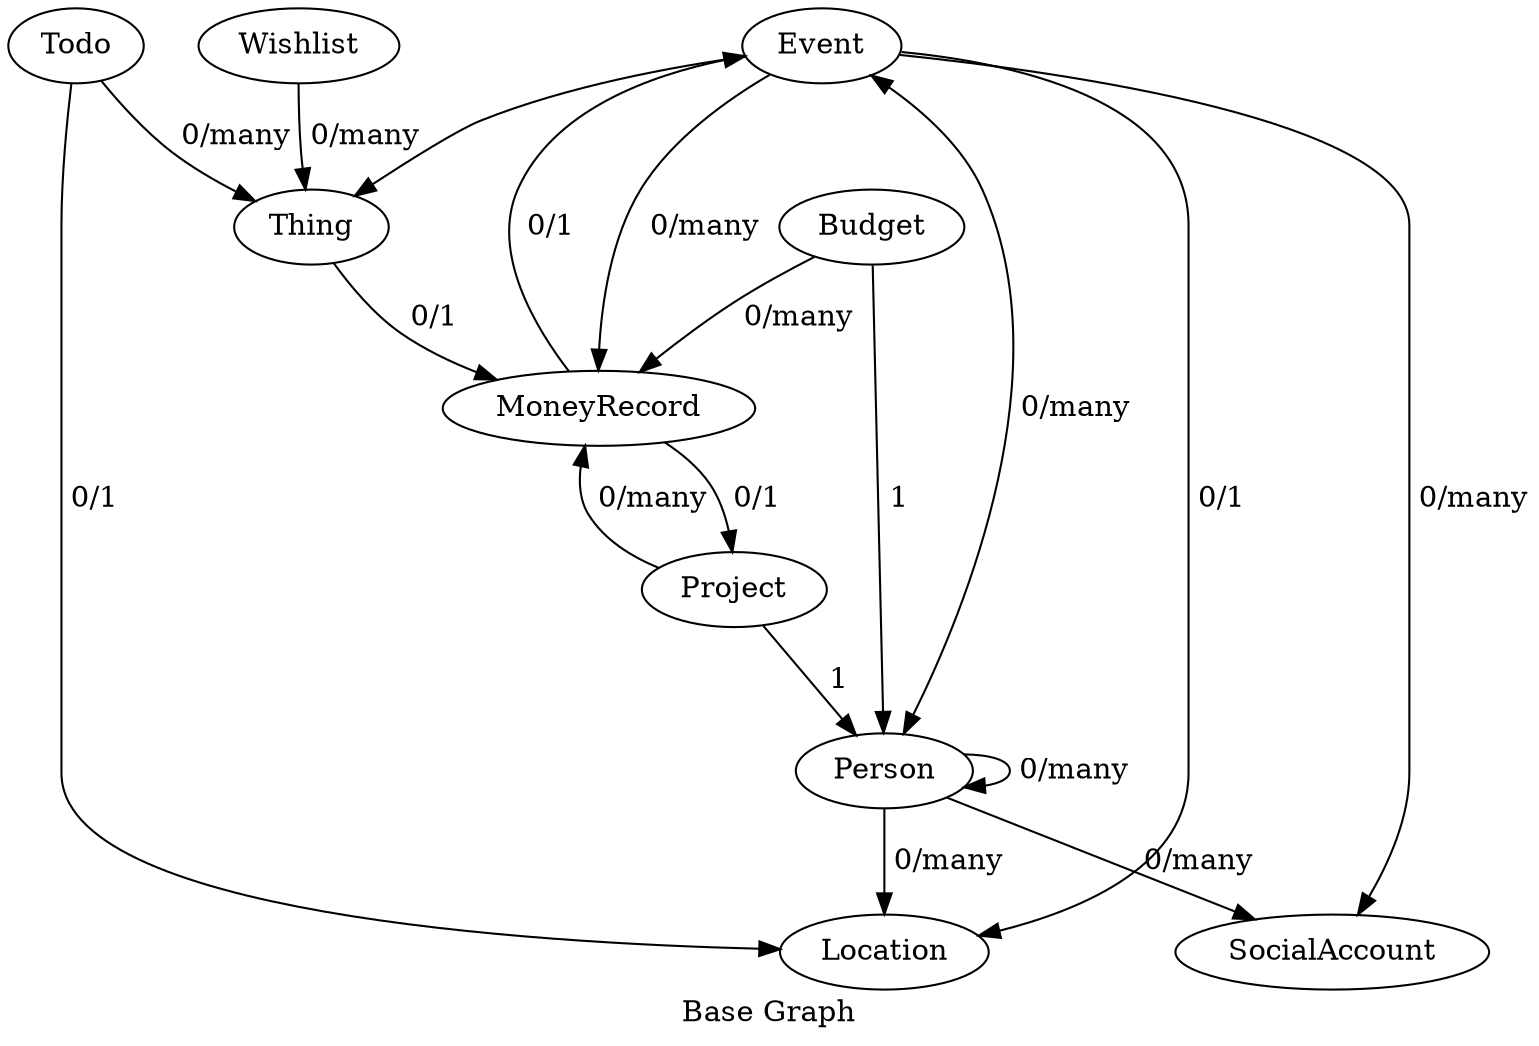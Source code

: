 strict digraph BaseDiagram{
    label="Base Graph"
    Event -> SocialAccount [label=" 0/many"];
    Person -> Person [label=" 0/many"];
    Budget -> MoneyRecord [label=" 0/many"];
    Event -> Person [dir="both" label=" 0/many"];
    MoneyRecord -> Event [label=" 0/1"];
    Event -> MoneyRecord [label=" 0/many"];
    Person -> Location [label=" 0/many"];
    Event -> Thing [lable=" 0/many"];
    Event -> Location [label=" 0/1"];
    Person -> SocialAccount [label=" 0/many"];
    Project -> MoneyRecord [label=" 0/many"];
    MoneyRecord -> Project [label=" 0/1"];
    Todo -> Location [label=" 0/1"];
    Todo -> Thing [label=" 0/many"];
    Thing -> MoneyRecord [label=" 0/1"];
    Wishlist -> Thing [label=" 0/many"];
    Project -> Person [label=" 1"];
    Budget -> Person [label=" 1"];
}